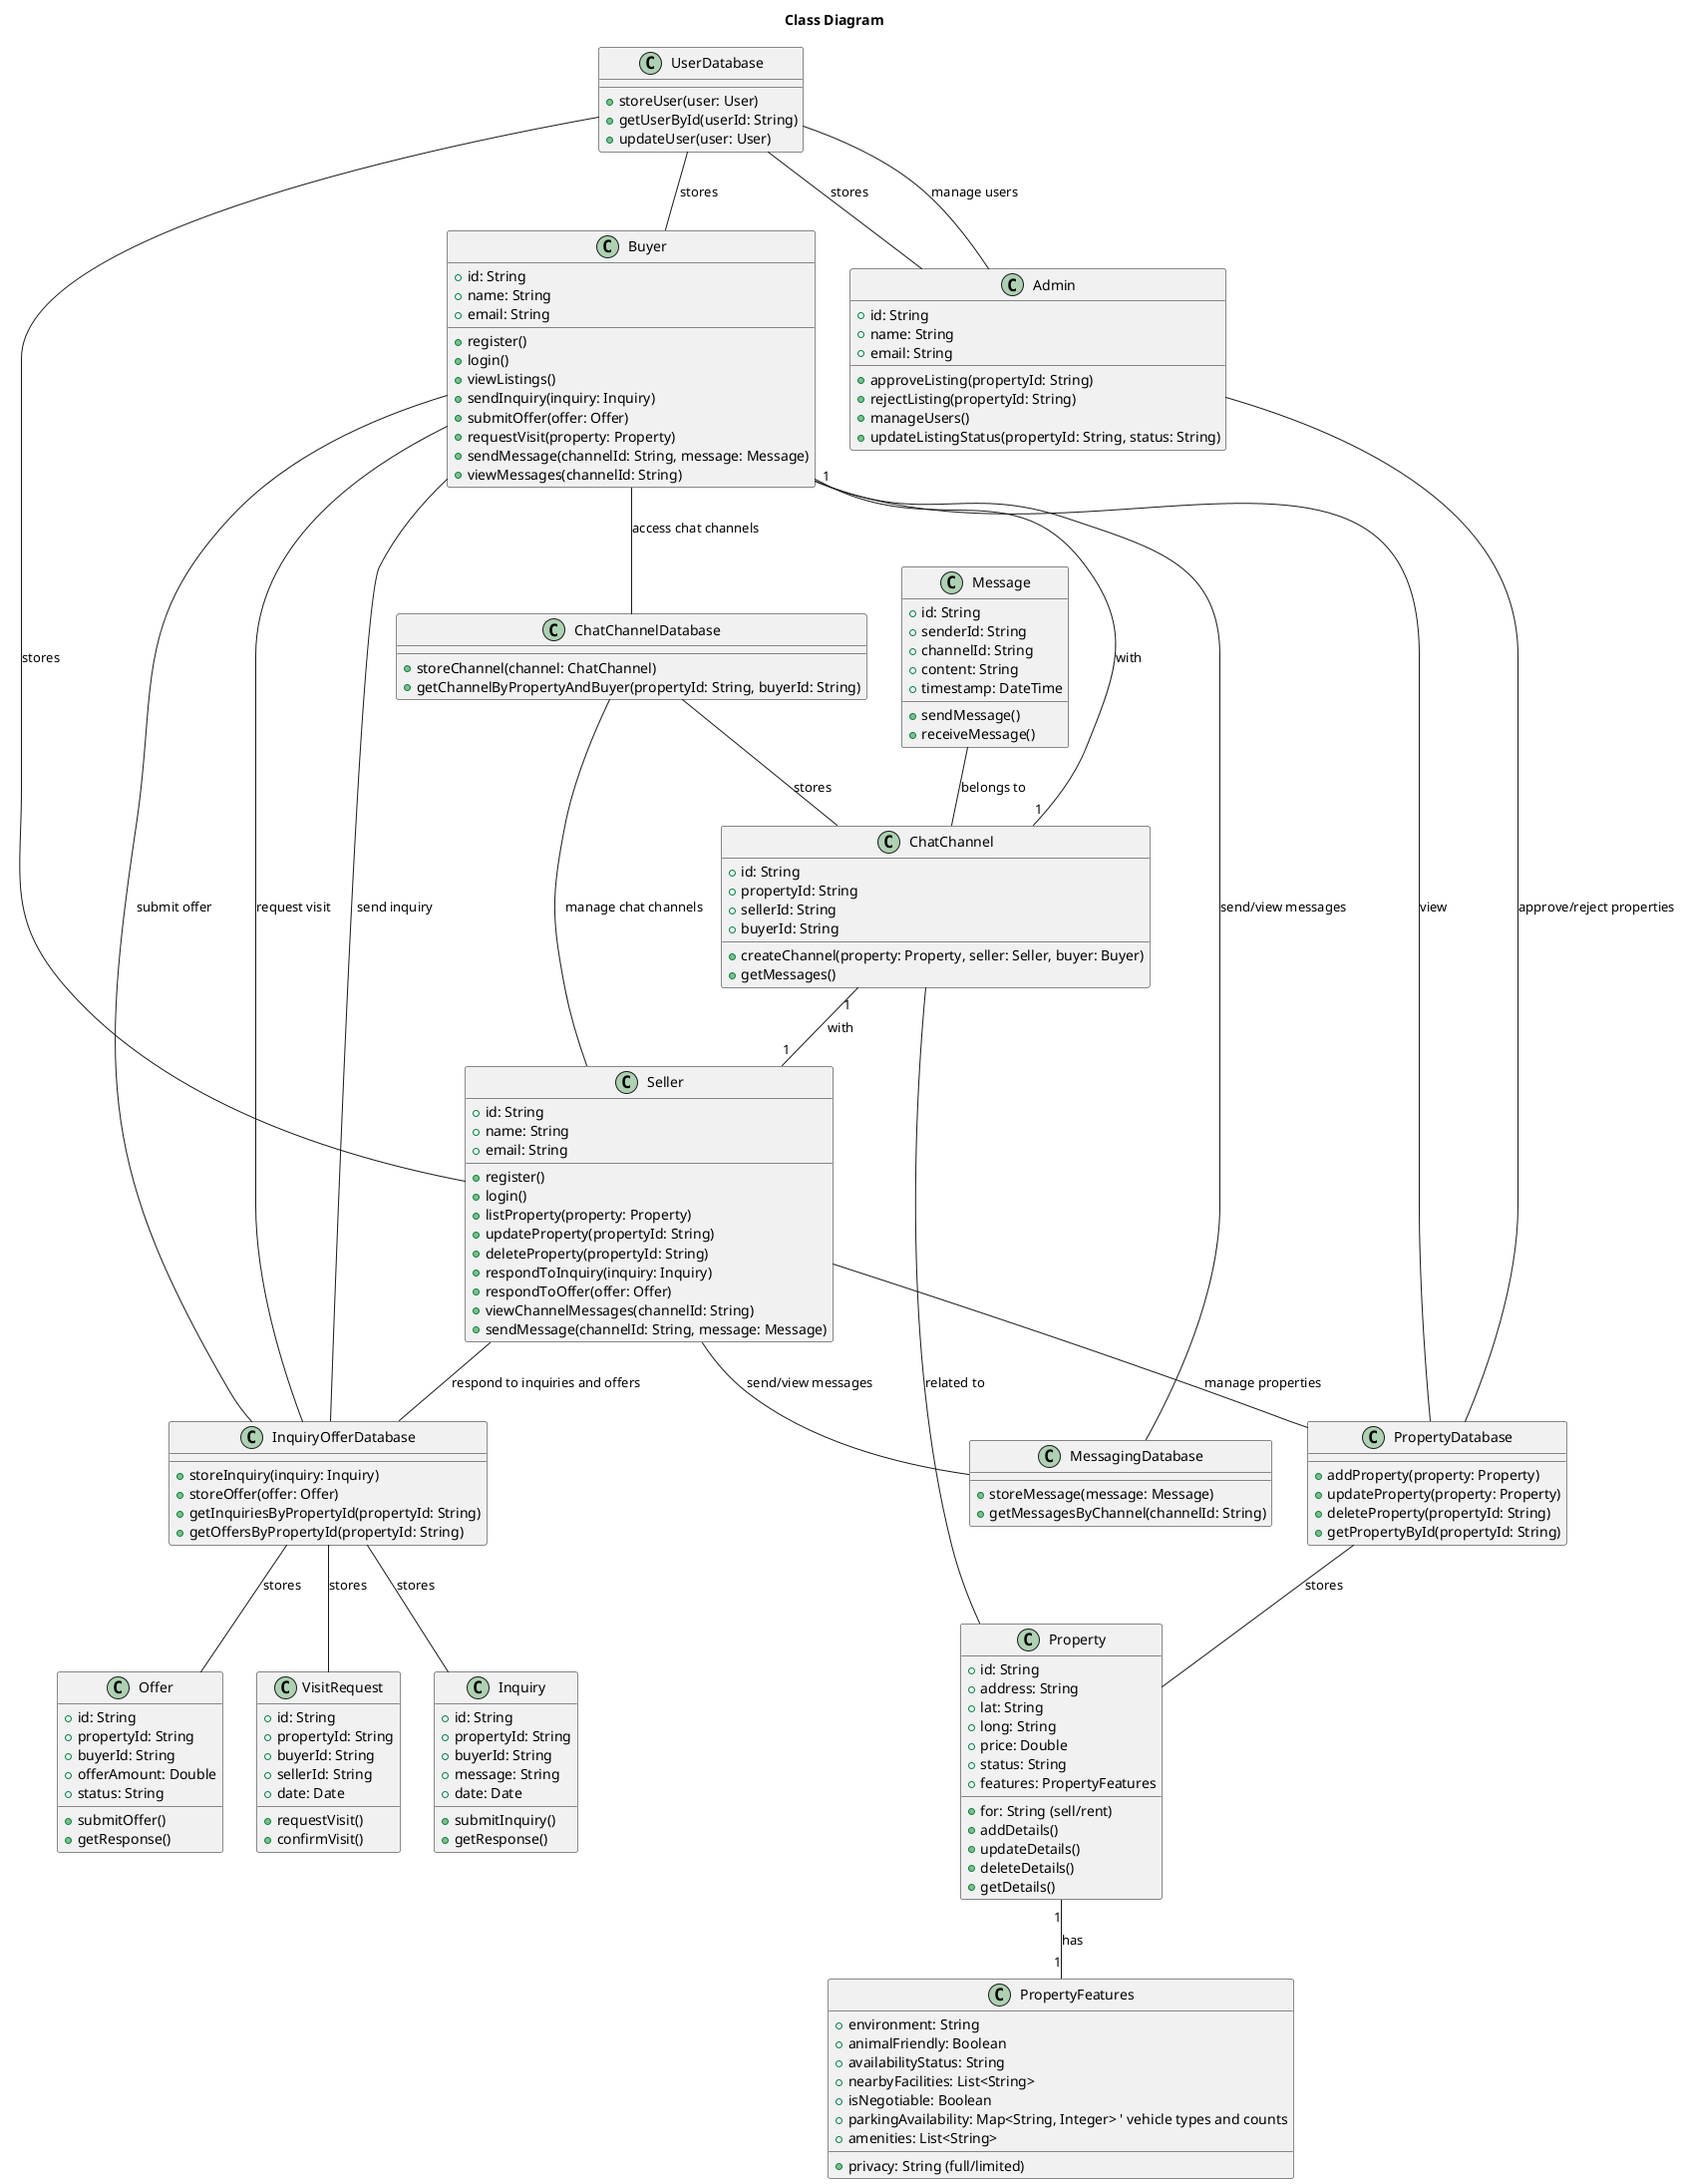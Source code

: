 @startuml RealEstateApplicationClassDiagram

title Class Diagram 

' Define the main classes
class Buyer {
    +id: String
    +name: String
    +email: String
    +register()
    +login()
    +viewListings()
    +sendInquiry(inquiry: Inquiry)
    +submitOffer(offer: Offer)
    +requestVisit(property: Property)
    +sendMessage(channelId: String, message: Message)
    +viewMessages(channelId: String)
}

class Seller {
    +id: String
    +name: String
    +email: String
    +register()
    +login()
    +listProperty(property: Property)
    +updateProperty(propertyId: String)
    +deleteProperty(propertyId: String)
    +respondToInquiry(inquiry: Inquiry)
    +respondToOffer(offer: Offer)
    +viewChannelMessages(channelId: String)
    +sendMessage(channelId: String, message: Message)
}

class Admin {
    +id: String
    +name: String
    +email: String
    +approveListing(propertyId: String)
    +rejectListing(propertyId: String)
    +manageUsers()
    +updateListingStatus(propertyId: String, status: String)
}

class Property {
    +id: String
    +address: String
    +lat: String
    +long: String
    +price: Double
    +for: String (sell/rent)
    +status: String
    +features: PropertyFeatures
    +addDetails()
    +updateDetails()
    +deleteDetails()
    +getDetails()
}

class PropertyFeatures {
    +environment: String
    +animalFriendly: Boolean
    +privacy: String (full/limited)
    +availabilityStatus: String
    +nearbyFacilities: List<String>
    +isNegotiable: Boolean
    +parkingAvailability: Map<String, Integer> ' vehicle types and counts
    +amenities: List<String>
}

class Inquiry {
    +id: String
    +propertyId: String
    +buyerId: String
    +message: String
    +date: Date
    +submitInquiry()
    +getResponse()
}

class Offer {
    +id: String
    +propertyId: String
    +buyerId: String
    +offerAmount: Double
    +status: String
    +submitOffer()
    +getResponse()
}

class VisitRequest {
    +id: String
    +propertyId: String
    +buyerId: String
    +sellerId: String
    +date: Date
    +requestVisit()
    +confirmVisit()
}

class ChatChannel {
    +id: String
    +propertyId: String
    +sellerId: String
    +buyerId: String
    +createChannel(property: Property, seller: Seller, buyer: Buyer)
    +getMessages()
}

class Message {
    +id: String
    +senderId: String
    +channelId: String
    +content: String
    +timestamp: DateTime
    +sendMessage()
    +receiveMessage()
}

' Define databases as classes
class PropertyDatabase {
    +addProperty(property: Property)
    +updateProperty(property: Property)
    +deleteProperty(propertyId: String)
    +getPropertyById(propertyId: String)
}

class UserDatabase {
    +storeUser(user: User)
    +getUserById(userId: String)
    +updateUser(user: User)
}

class InquiryOfferDatabase {
    +storeInquiry(inquiry: Inquiry)
    +storeOffer(offer: Offer)
    +getInquiriesByPropertyId(propertyId: String)
    +getOffersByPropertyId(propertyId: String)
}

class MessagingDatabase {
    +storeMessage(message: Message)
    +getMessagesByChannel(channelId: String)
}

class ChatChannelDatabase {
    +storeChannel(channel: ChatChannel)
    +getChannelByPropertyAndBuyer(propertyId: String, buyerId: String)
}

' Relationships
Buyer -- PropertyDatabase : "view"
Buyer -- InquiryOfferDatabase : "send inquiry"
Buyer -- InquiryOfferDatabase : "submit offer"
Buyer -- InquiryOfferDatabase : "request visit"
Buyer -- ChatChannelDatabase : "access chat channels"
Buyer -- MessagingDatabase : "send/view messages"

Seller -- PropertyDatabase : "manage properties"
Seller -- InquiryOfferDatabase : "respond to inquiries and offers"
Seller -- ChatChannelDatabase : "manage chat channels"
Seller -- MessagingDatabase : "send/view messages"

Admin -- PropertyDatabase : "approve/reject properties"
Admin -- UserDatabase : "manage users"

PropertyDatabase -- Property : "stores"
UserDatabase -- Buyer : "stores"
UserDatabase -- Seller : "stores"
UserDatabase -- Admin : "stores"

InquiryOfferDatabase -- Inquiry : "stores"
InquiryOfferDatabase -- Offer : "stores"
InquiryOfferDatabase -- VisitRequest : "stores"

Property "1" -- "1" PropertyFeatures : "has"
Message -- ChatChannel : "belongs to"
ChatChannel -- Property : "related to"
ChatChannelDatabase -- ChatChannel : "stores"
ChatChannel "1" -- "1" Seller : "with"
ChatChannel "1" -- "1" Buyer : "with"

@enduml
